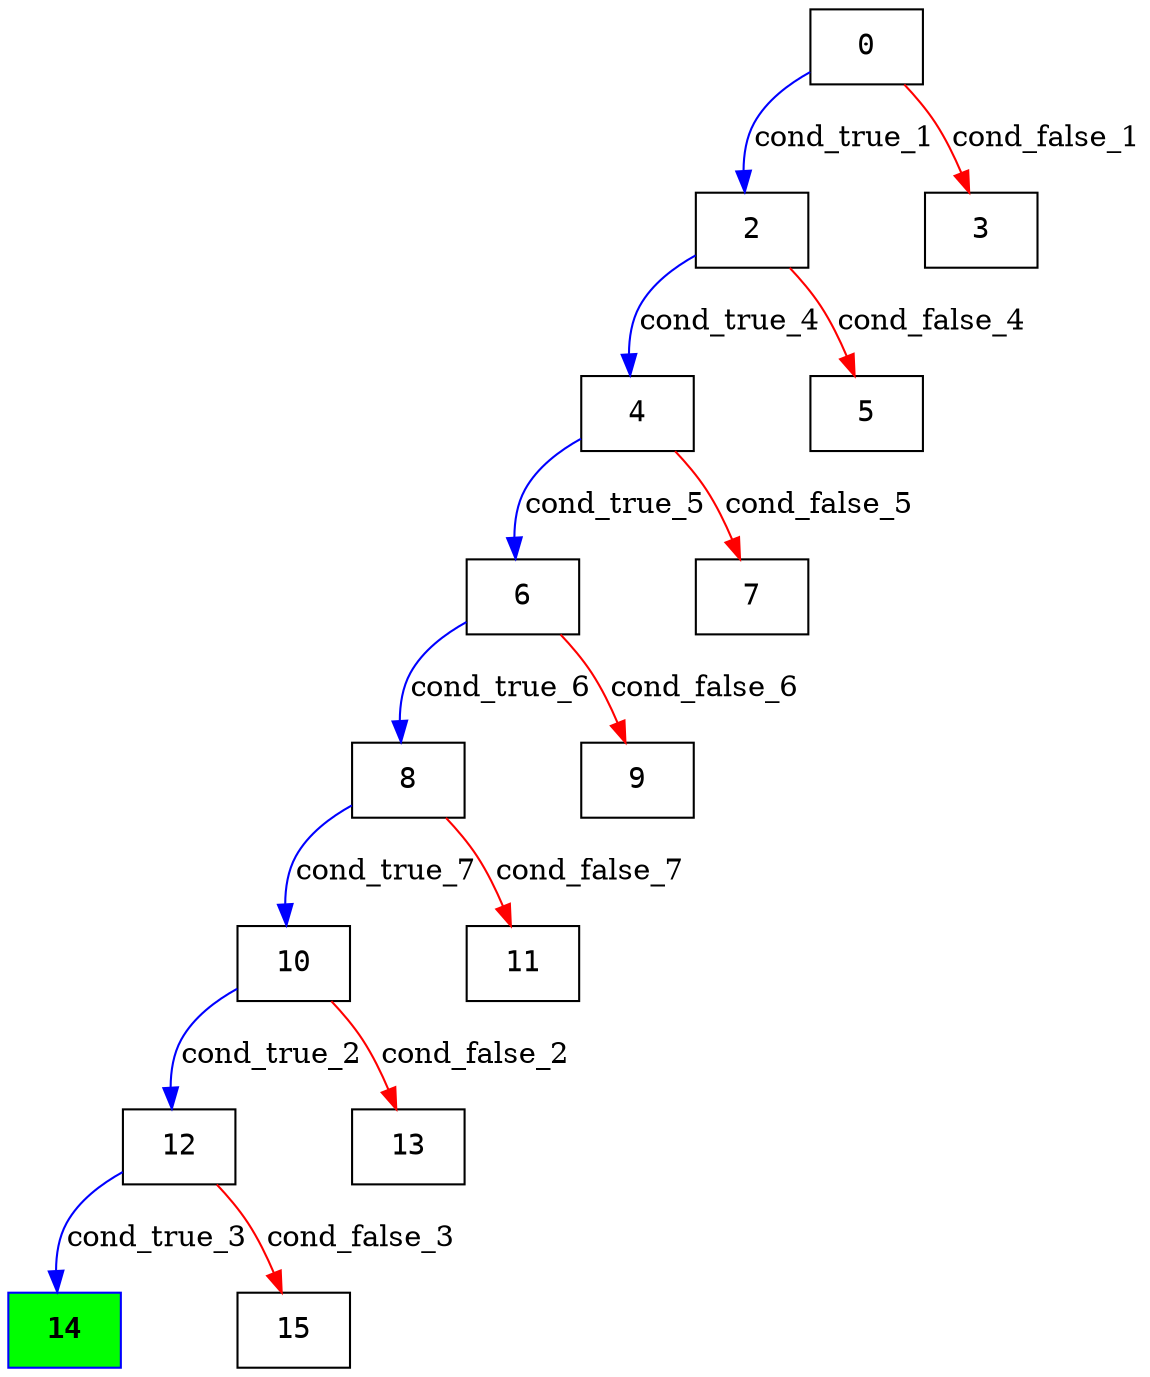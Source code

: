 digraph ExecutionTree {
	node [color=black fontname=Courier height=.5 shape=record]
	14 [color=blue, fillcolor=green, style=filled, fontcolor=black, fontname="Courier-Bold"]
	0 -> 2 [label=cond_true_1 color=blue]
	0 -> 3 [label=cond_false_1 color=red]
	2 -> 4 [label=cond_true_4 color=blue]
	2 -> 5 [label=cond_false_4 color=red]
	10 -> 12 [label=cond_true_2 color=blue]
	10 -> 13 [label=cond_false_2 color=red]
	12 -> 14 [label=cond_true_3 color=blue]
	12 -> 15 [label=cond_false_3 color=red]
	4 -> 6 [label=cond_true_5 color=blue]
	4 -> 7 [label=cond_false_5 color=red]
	6 -> 8 [label=cond_true_6 color=blue]
	6 -> 9 [label=cond_false_6 color=red]
	8 -> 10 [label=cond_true_7 color=blue]
	8 -> 11 [label=cond_false_7 color=red]
}

